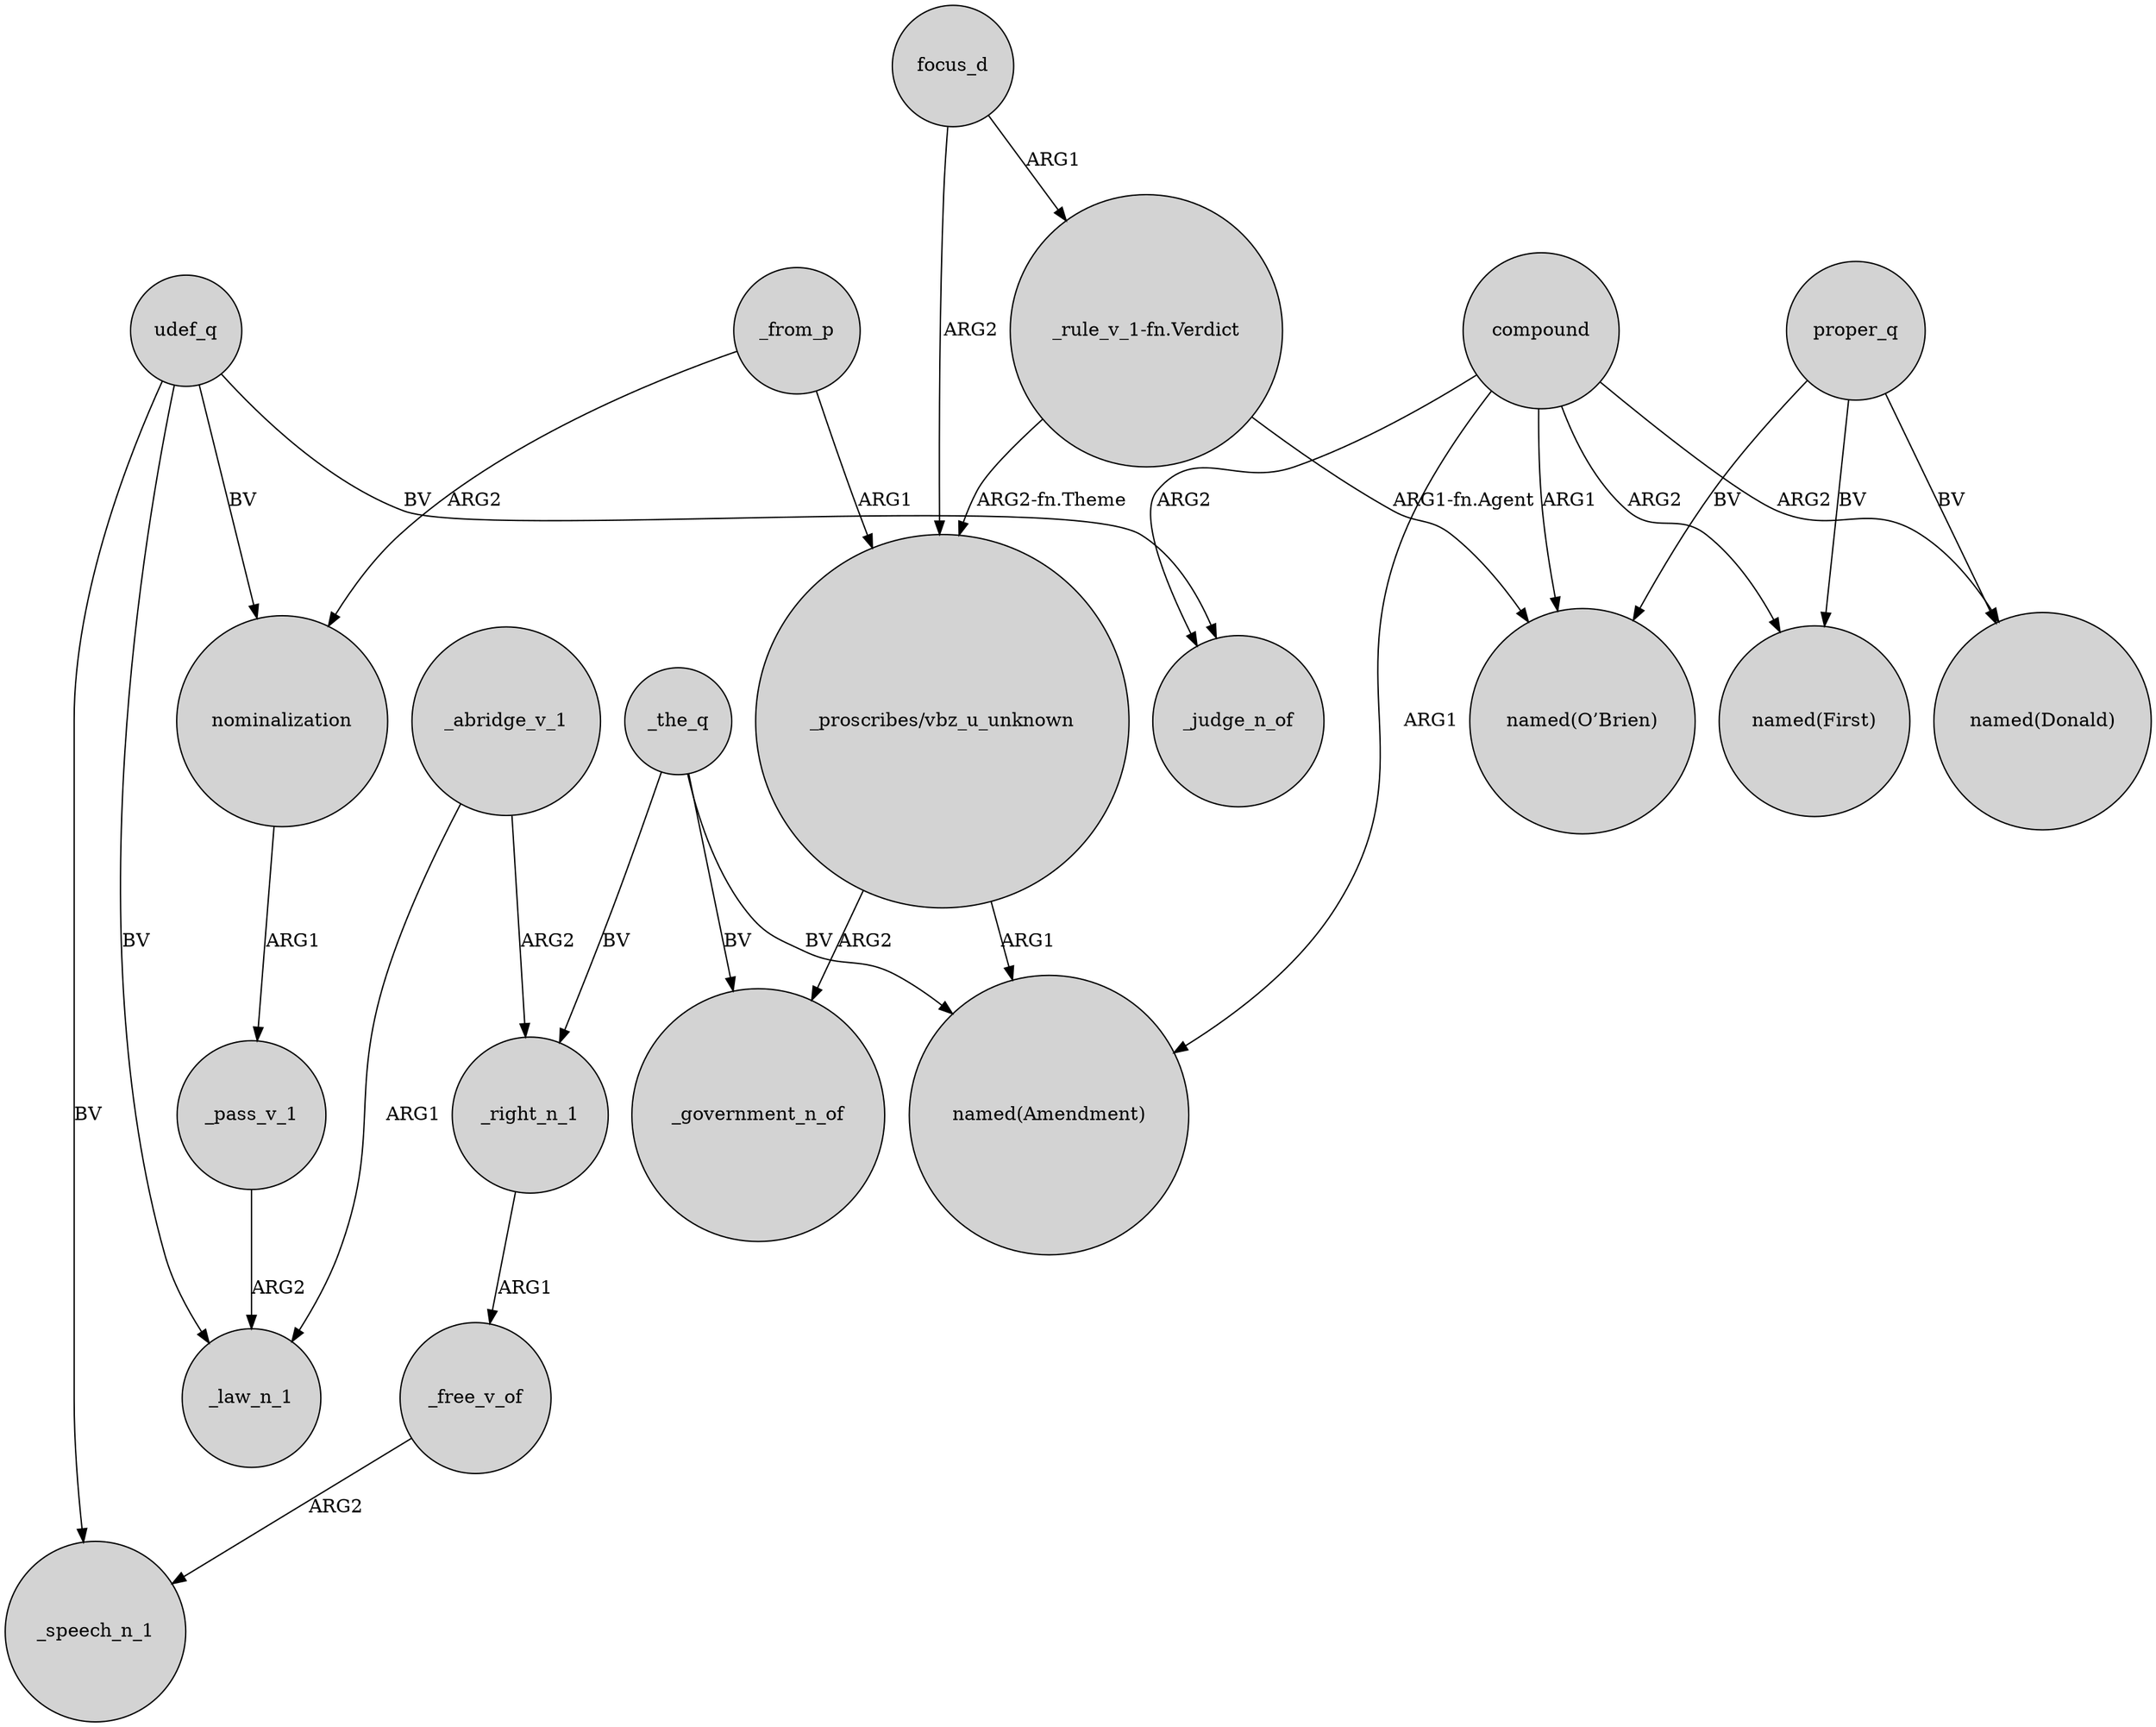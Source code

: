 digraph {
	node [shape=circle style=filled]
	_abridge_v_1 -> _right_n_1 [label=ARG2]
	compound -> "named(Amendment)" [label=ARG1]
	_from_p -> "_proscribes/vbz_u_unknown" [label=ARG1]
	compound -> _judge_n_of [label=ARG2]
	"_proscribes/vbz_u_unknown" -> _government_n_of [label=ARG2]
	proper_q -> "named(First)" [label=BV]
	compound -> "named(First)" [label=ARG2]
	udef_q -> _law_n_1 [label=BV]
	compound -> "named(Donald)" [label=ARG2]
	udef_q -> _judge_n_of [label=BV]
	_right_n_1 -> _free_v_of [label=ARG1]
	"_proscribes/vbz_u_unknown" -> "named(Amendment)" [label=ARG1]
	proper_q -> "named(O’Brien)" [label=BV]
	"_rule_v_1-fn.Verdict" -> "named(O’Brien)" [label="ARG1-fn.Agent"]
	focus_d -> "_rule_v_1-fn.Verdict" [label=ARG1]
	_pass_v_1 -> _law_n_1 [label=ARG2]
	"_rule_v_1-fn.Verdict" -> "_proscribes/vbz_u_unknown" [label="ARG2-fn.Theme"]
	_the_q -> "named(Amendment)" [label=BV]
	udef_q -> nominalization [label=BV]
	_free_v_of -> _speech_n_1 [label=ARG2]
	_from_p -> nominalization [label=ARG2]
	_the_q -> _government_n_of [label=BV]
	nominalization -> _pass_v_1 [label=ARG1]
	_the_q -> _right_n_1 [label=BV]
	udef_q -> _speech_n_1 [label=BV]
	focus_d -> "_proscribes/vbz_u_unknown" [label=ARG2]
	proper_q -> "named(Donald)" [label=BV]
	_abridge_v_1 -> _law_n_1 [label=ARG1]
	compound -> "named(O’Brien)" [label=ARG1]
}
